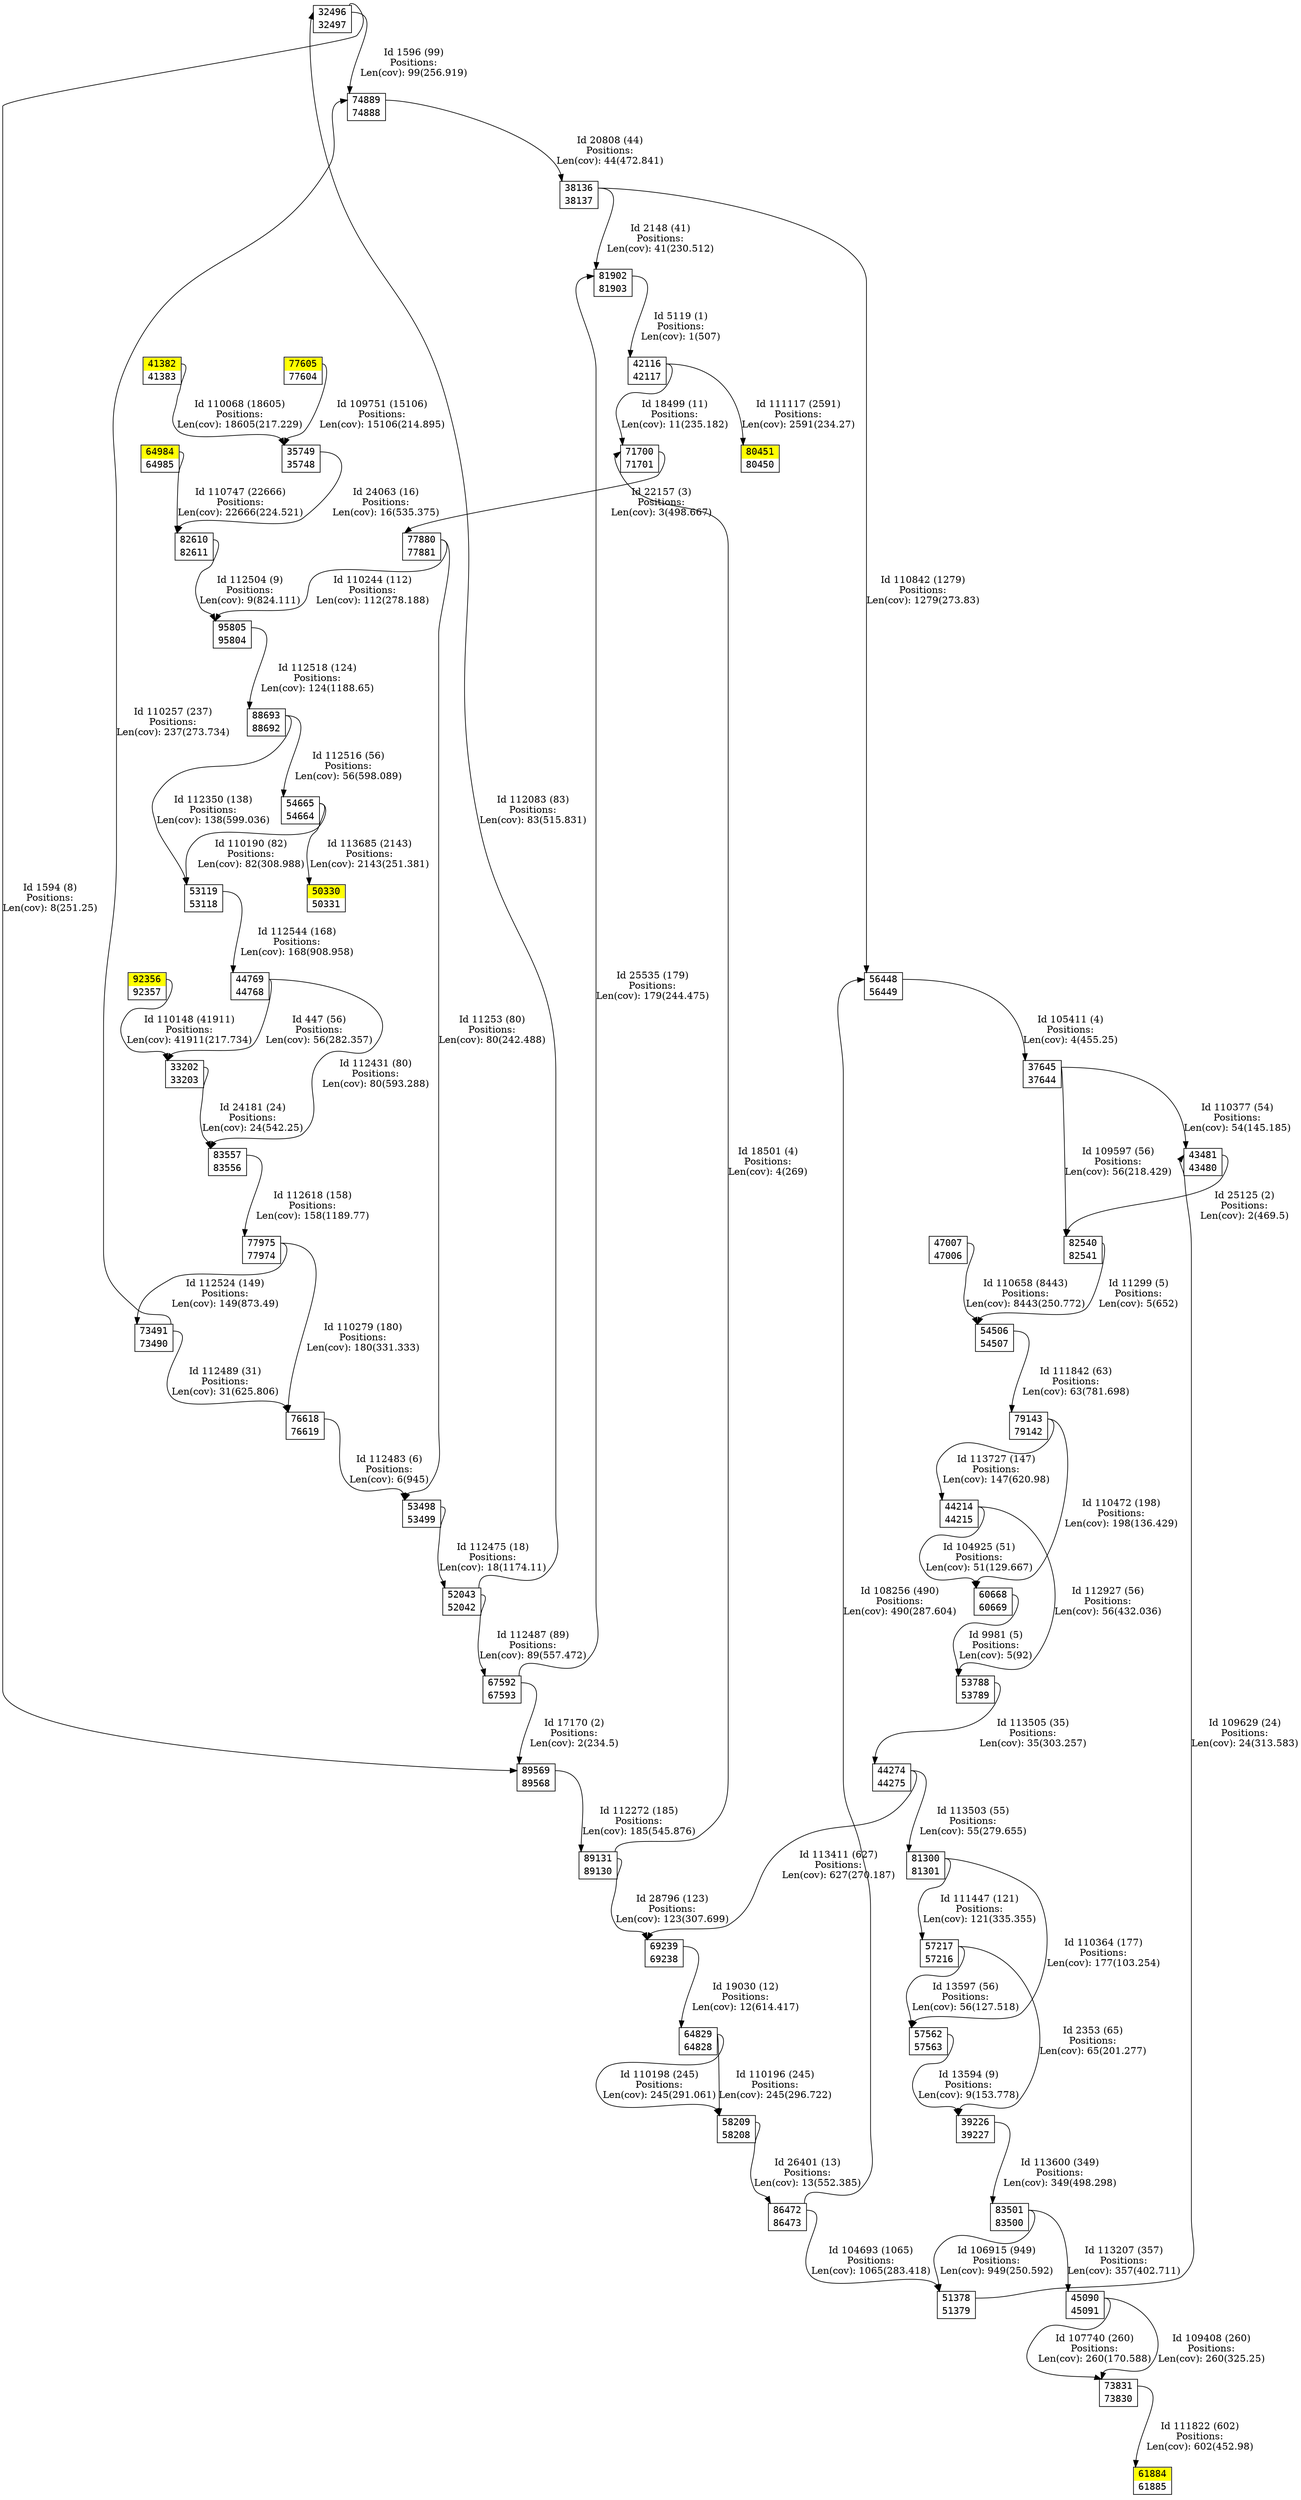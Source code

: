 digraph graph_picture {
node[fontname=<Courier> ,penwidth=<1.8> ,shape=<plaintext> ]
vertex_32496_32497[label=<<TABLE BORDER="1" CELLSPACING="0" >
<TR><TD BORDER="0" PORT = "port_32496_in" color="white" bgcolor="white" ></TD><TD BORDER="0" color="white" bgcolor="white" >32496</TD><TD BORDER="0" PORT = "port_32496_out" color="white" bgcolor="white" ></TD></TR>
<TR><TD BORDER="0" PORT = "port_32497_out" color="white" bgcolor="white" ></TD><TD BORDER="0" color="white" bgcolor="white" >32497</TD><TD BORDER="0" PORT = "port_32497_in" color="white" bgcolor="white" ></TD></TR>
</TABLE>> ,color=<black> ,URL=</vertex/32496.svg> ]
vertex_33202_33203[label=<<TABLE BORDER="1" CELLSPACING="0" >
<TR><TD BORDER="0" PORT = "port_33202_in" color="white" bgcolor="white" ></TD><TD BORDER="0" color="white" bgcolor="white" >33202</TD><TD BORDER="0" PORT = "port_33202_out" color="white" bgcolor="white" ></TD></TR>
<TR><TD BORDER="0" PORT = "port_33203_out" color="white" bgcolor="white" ></TD><TD BORDER="0" color="white" bgcolor="white" >33203</TD><TD BORDER="0" PORT = "port_33203_in" color="white" bgcolor="white" ></TD></TR>
</TABLE>> ,color=<black> ,URL=</vertex/33202.svg> ]
vertex_35748_35749[label=<<TABLE BORDER="1" CELLSPACING="0" >
<TR><TD BORDER="0" PORT = "port_35749_in" color="white" bgcolor="white" ></TD><TD BORDER="0" color="white" bgcolor="white" >35749</TD><TD BORDER="0" PORT = "port_35749_out" color="white" bgcolor="white" ></TD></TR>
<TR><TD BORDER="0" PORT = "port_35748_out" color="white" bgcolor="white" ></TD><TD BORDER="0" color="white" bgcolor="white" >35748</TD><TD BORDER="0" PORT = "port_35748_in" color="white" bgcolor="white" ></TD></TR>
</TABLE>> ,color=<black> ,URL=</vertex/35749.svg> ]
vertex_37644_37645[label=<<TABLE BORDER="1" CELLSPACING="0" >
<TR><TD BORDER="0" PORT = "port_37645_in" color="white" bgcolor="white" ></TD><TD BORDER="0" color="white" bgcolor="white" >37645</TD><TD BORDER="0" PORT = "port_37645_out" color="white" bgcolor="white" ></TD></TR>
<TR><TD BORDER="0" PORT = "port_37644_out" color="white" bgcolor="white" ></TD><TD BORDER="0" color="white" bgcolor="white" >37644</TD><TD BORDER="0" PORT = "port_37644_in" color="white" bgcolor="white" ></TD></TR>
</TABLE>> ,color=<black> ,URL=</vertex/37645.svg> ]
vertex_38136_38137[label=<<TABLE BORDER="1" CELLSPACING="0" >
<TR><TD BORDER="0" PORT = "port_38136_in" color="white" bgcolor="white" ></TD><TD BORDER="0" color="white" bgcolor="white" >38136</TD><TD BORDER="0" PORT = "port_38136_out" color="white" bgcolor="white" ></TD></TR>
<TR><TD BORDER="0" PORT = "port_38137_out" color="white" bgcolor="white" ></TD><TD BORDER="0" color="white" bgcolor="white" >38137</TD><TD BORDER="0" PORT = "port_38137_in" color="white" bgcolor="white" ></TD></TR>
</TABLE>> ,color=<black> ,URL=</vertex/38136.svg> ]
vertex_39226_39227[label=<<TABLE BORDER="1" CELLSPACING="0" >
<TR><TD BORDER="0" PORT = "port_39226_in" color="white" bgcolor="white" ></TD><TD BORDER="0" color="white" bgcolor="white" >39226</TD><TD BORDER="0" PORT = "port_39226_out" color="white" bgcolor="white" ></TD></TR>
<TR><TD BORDER="0" PORT = "port_39227_out" color="white" bgcolor="white" ></TD><TD BORDER="0" color="white" bgcolor="white" >39227</TD><TD BORDER="0" PORT = "port_39227_in" color="white" bgcolor="white" ></TD></TR>
</TABLE>> ,color=<black> ,URL=</vertex/39226.svg> ]
vertex_41382_41383[label=<<TABLE BORDER="1" CELLSPACING="0" >
<TR><TD BORDER="0" PORT = "port_41382_in" color="yellow" bgcolor="yellow" ></TD><TD BORDER="0" color="yellow" bgcolor="yellow" >41382</TD><TD BORDER="0" PORT = "port_41382_out" color="yellow" bgcolor="yellow" ></TD></TR>
<TR><TD BORDER="0" PORT = "port_41383_out" color="white" bgcolor="white" ></TD><TD BORDER="0" color="white" bgcolor="white" >41383</TD><TD BORDER="0" PORT = "port_41383_in" color="white" bgcolor="white" ></TD></TR>
</TABLE>> ,color=<black> ,URL=</vertex/41382.svg> ]
vertex_42116_42117[label=<<TABLE BORDER="1" CELLSPACING="0" >
<TR><TD BORDER="0" PORT = "port_42116_in" color="white" bgcolor="white" ></TD><TD BORDER="0" color="white" bgcolor="white" >42116</TD><TD BORDER="0" PORT = "port_42116_out" color="white" bgcolor="white" ></TD></TR>
<TR><TD BORDER="0" PORT = "port_42117_out" color="white" bgcolor="white" ></TD><TD BORDER="0" color="white" bgcolor="white" >42117</TD><TD BORDER="0" PORT = "port_42117_in" color="white" bgcolor="white" ></TD></TR>
</TABLE>> ,color=<black> ,URL=</vertex/42116.svg> ]
vertex_43480_43481[label=<<TABLE BORDER="1" CELLSPACING="0" >
<TR><TD BORDER="0" PORT = "port_43481_in" color="white" bgcolor="white" ></TD><TD BORDER="0" color="white" bgcolor="white" >43481</TD><TD BORDER="0" PORT = "port_43481_out" color="white" bgcolor="white" ></TD></TR>
<TR><TD BORDER="0" PORT = "port_43480_out" color="white" bgcolor="white" ></TD><TD BORDER="0" color="white" bgcolor="white" >43480</TD><TD BORDER="0" PORT = "port_43480_in" color="white" bgcolor="white" ></TD></TR>
</TABLE>> ,color=<black> ,URL=</vertex/43481.svg> ]
vertex_44214_44215[label=<<TABLE BORDER="1" CELLSPACING="0" >
<TR><TD BORDER="0" PORT = "port_44214_in" color="white" bgcolor="white" ></TD><TD BORDER="0" color="white" bgcolor="white" >44214</TD><TD BORDER="0" PORT = "port_44214_out" color="white" bgcolor="white" ></TD></TR>
<TR><TD BORDER="0" PORT = "port_44215_out" color="white" bgcolor="white" ></TD><TD BORDER="0" color="white" bgcolor="white" >44215</TD><TD BORDER="0" PORT = "port_44215_in" color="white" bgcolor="white" ></TD></TR>
</TABLE>> ,color=<black> ,URL=</vertex/44214.svg> ]
vertex_44274_44275[label=<<TABLE BORDER="1" CELLSPACING="0" >
<TR><TD BORDER="0" PORT = "port_44274_in" color="white" bgcolor="white" ></TD><TD BORDER="0" color="white" bgcolor="white" >44274</TD><TD BORDER="0" PORT = "port_44274_out" color="white" bgcolor="white" ></TD></TR>
<TR><TD BORDER="0" PORT = "port_44275_out" color="white" bgcolor="white" ></TD><TD BORDER="0" color="white" bgcolor="white" >44275</TD><TD BORDER="0" PORT = "port_44275_in" color="white" bgcolor="white" ></TD></TR>
</TABLE>> ,color=<black> ,URL=</vertex/44274.svg> ]
vertex_44768_44769[label=<<TABLE BORDER="1" CELLSPACING="0" >
<TR><TD BORDER="0" PORT = "port_44769_in" color="white" bgcolor="white" ></TD><TD BORDER="0" color="white" bgcolor="white" >44769</TD><TD BORDER="0" PORT = "port_44769_out" color="white" bgcolor="white" ></TD></TR>
<TR><TD BORDER="0" PORT = "port_44768_out" color="white" bgcolor="white" ></TD><TD BORDER="0" color="white" bgcolor="white" >44768</TD><TD BORDER="0" PORT = "port_44768_in" color="white" bgcolor="white" ></TD></TR>
</TABLE>> ,color=<black> ,URL=</vertex/44769.svg> ]
vertex_45090_45091[label=<<TABLE BORDER="1" CELLSPACING="0" >
<TR><TD BORDER="0" PORT = "port_45090_in" color="white" bgcolor="white" ></TD><TD BORDER="0" color="white" bgcolor="white" >45090</TD><TD BORDER="0" PORT = "port_45090_out" color="white" bgcolor="white" ></TD></TR>
<TR><TD BORDER="0" PORT = "port_45091_out" color="white" bgcolor="white" ></TD><TD BORDER="0" color="white" bgcolor="white" >45091</TD><TD BORDER="0" PORT = "port_45091_in" color="white" bgcolor="white" ></TD></TR>
</TABLE>> ,color=<black> ,URL=</vertex/45090.svg> ]
vertex_47006_47007[label=<<TABLE BORDER="1" CELLSPACING="0" >
<TR><TD BORDER="0" PORT = "port_47007_in" color="white" bgcolor="white" ></TD><TD BORDER="0" color="white" bgcolor="white" >47007</TD><TD BORDER="0" PORT = "port_47007_out" color="white" bgcolor="white" ></TD></TR>
<TR><TD BORDER="0" PORT = "port_47006_out" color="white" bgcolor="white" ></TD><TD BORDER="0" color="white" bgcolor="white" >47006</TD><TD BORDER="0" PORT = "port_47006_in" color="white" bgcolor="white" ></TD></TR>
</TABLE>> ,color=<black> ,URL=</vertex/47007.svg> ]
vertex_50330_50331[label=<<TABLE BORDER="1" CELLSPACING="0" >
<TR><TD BORDER="0" PORT = "port_50330_in" color="yellow" bgcolor="yellow" ></TD><TD BORDER="0" color="yellow" bgcolor="yellow" >50330</TD><TD BORDER="0" PORT = "port_50330_out" color="yellow" bgcolor="yellow" ></TD></TR>
<TR><TD BORDER="0" PORT = "port_50331_out" color="white" bgcolor="white" ></TD><TD BORDER="0" color="white" bgcolor="white" >50331</TD><TD BORDER="0" PORT = "port_50331_in" color="white" bgcolor="white" ></TD></TR>
</TABLE>> ,color=<black> ,URL=</vertex/50330.svg> ]
vertex_51378_51379[label=<<TABLE BORDER="1" CELLSPACING="0" >
<TR><TD BORDER="0" PORT = "port_51378_in" color="white" bgcolor="white" ></TD><TD BORDER="0" color="white" bgcolor="white" >51378</TD><TD BORDER="0" PORT = "port_51378_out" color="white" bgcolor="white" ></TD></TR>
<TR><TD BORDER="0" PORT = "port_51379_out" color="white" bgcolor="white" ></TD><TD BORDER="0" color="white" bgcolor="white" >51379</TD><TD BORDER="0" PORT = "port_51379_in" color="white" bgcolor="white" ></TD></TR>
</TABLE>> ,color=<black> ,URL=</vertex/51378.svg> ]
vertex_52042_52043[label=<<TABLE BORDER="1" CELLSPACING="0" >
<TR><TD BORDER="0" PORT = "port_52043_in" color="white" bgcolor="white" ></TD><TD BORDER="0" color="white" bgcolor="white" >52043</TD><TD BORDER="0" PORT = "port_52043_out" color="white" bgcolor="white" ></TD></TR>
<TR><TD BORDER="0" PORT = "port_52042_out" color="white" bgcolor="white" ></TD><TD BORDER="0" color="white" bgcolor="white" >52042</TD><TD BORDER="0" PORT = "port_52042_in" color="white" bgcolor="white" ></TD></TR>
</TABLE>> ,color=<black> ,URL=</vertex/52043.svg> ]
vertex_53118_53119[label=<<TABLE BORDER="1" CELLSPACING="0" >
<TR><TD BORDER="0" PORT = "port_53119_in" color="white" bgcolor="white" ></TD><TD BORDER="0" color="white" bgcolor="white" >53119</TD><TD BORDER="0" PORT = "port_53119_out" color="white" bgcolor="white" ></TD></TR>
<TR><TD BORDER="0" PORT = "port_53118_out" color="white" bgcolor="white" ></TD><TD BORDER="0" color="white" bgcolor="white" >53118</TD><TD BORDER="0" PORT = "port_53118_in" color="white" bgcolor="white" ></TD></TR>
</TABLE>> ,color=<black> ,URL=</vertex/53119.svg> ]
vertex_53498_53499[label=<<TABLE BORDER="1" CELLSPACING="0" >
<TR><TD BORDER="0" PORT = "port_53498_in" color="white" bgcolor="white" ></TD><TD BORDER="0" color="white" bgcolor="white" >53498</TD><TD BORDER="0" PORT = "port_53498_out" color="white" bgcolor="white" ></TD></TR>
<TR><TD BORDER="0" PORT = "port_53499_out" color="white" bgcolor="white" ></TD><TD BORDER="0" color="white" bgcolor="white" >53499</TD><TD BORDER="0" PORT = "port_53499_in" color="white" bgcolor="white" ></TD></TR>
</TABLE>> ,color=<black> ,URL=</vertex/53498.svg> ]
vertex_53788_53789[label=<<TABLE BORDER="1" CELLSPACING="0" >
<TR><TD BORDER="0" PORT = "port_53788_in" color="white" bgcolor="white" ></TD><TD BORDER="0" color="white" bgcolor="white" >53788</TD><TD BORDER="0" PORT = "port_53788_out" color="white" bgcolor="white" ></TD></TR>
<TR><TD BORDER="0" PORT = "port_53789_out" color="white" bgcolor="white" ></TD><TD BORDER="0" color="white" bgcolor="white" >53789</TD><TD BORDER="0" PORT = "port_53789_in" color="white" bgcolor="white" ></TD></TR>
</TABLE>> ,color=<black> ,URL=</vertex/53788.svg> ]
vertex_54506_54507[label=<<TABLE BORDER="1" CELLSPACING="0" >
<TR><TD BORDER="0" PORT = "port_54506_in" color="white" bgcolor="white" ></TD><TD BORDER="0" color="white" bgcolor="white" >54506</TD><TD BORDER="0" PORT = "port_54506_out" color="white" bgcolor="white" ></TD></TR>
<TR><TD BORDER="0" PORT = "port_54507_out" color="white" bgcolor="white" ></TD><TD BORDER="0" color="white" bgcolor="white" >54507</TD><TD BORDER="0" PORT = "port_54507_in" color="white" bgcolor="white" ></TD></TR>
</TABLE>> ,color=<black> ,URL=</vertex/54506.svg> ]
vertex_54664_54665[label=<<TABLE BORDER="1" CELLSPACING="0" >
<TR><TD BORDER="0" PORT = "port_54665_in" color="white" bgcolor="white" ></TD><TD BORDER="0" color="white" bgcolor="white" >54665</TD><TD BORDER="0" PORT = "port_54665_out" color="white" bgcolor="white" ></TD></TR>
<TR><TD BORDER="0" PORT = "port_54664_out" color="white" bgcolor="white" ></TD><TD BORDER="0" color="white" bgcolor="white" >54664</TD><TD BORDER="0" PORT = "port_54664_in" color="white" bgcolor="white" ></TD></TR>
</TABLE>> ,color=<black> ,URL=</vertex/54665.svg> ]
vertex_56448_56449[label=<<TABLE BORDER="1" CELLSPACING="0" >
<TR><TD BORDER="0" PORT = "port_56448_in" color="white" bgcolor="white" ></TD><TD BORDER="0" color="white" bgcolor="white" >56448</TD><TD BORDER="0" PORT = "port_56448_out" color="white" bgcolor="white" ></TD></TR>
<TR><TD BORDER="0" PORT = "port_56449_out" color="white" bgcolor="white" ></TD><TD BORDER="0" color="white" bgcolor="white" >56449</TD><TD BORDER="0" PORT = "port_56449_in" color="white" bgcolor="white" ></TD></TR>
</TABLE>> ,color=<black> ,URL=</vertex/56448.svg> ]
vertex_57216_57217[label=<<TABLE BORDER="1" CELLSPACING="0" >
<TR><TD BORDER="0" PORT = "port_57217_in" color="white" bgcolor="white" ></TD><TD BORDER="0" color="white" bgcolor="white" >57217</TD><TD BORDER="0" PORT = "port_57217_out" color="white" bgcolor="white" ></TD></TR>
<TR><TD BORDER="0" PORT = "port_57216_out" color="white" bgcolor="white" ></TD><TD BORDER="0" color="white" bgcolor="white" >57216</TD><TD BORDER="0" PORT = "port_57216_in" color="white" bgcolor="white" ></TD></TR>
</TABLE>> ,color=<black> ,URL=</vertex/57217.svg> ]
vertex_57562_57563[label=<<TABLE BORDER="1" CELLSPACING="0" >
<TR><TD BORDER="0" PORT = "port_57562_in" color="white" bgcolor="white" ></TD><TD BORDER="0" color="white" bgcolor="white" >57562</TD><TD BORDER="0" PORT = "port_57562_out" color="white" bgcolor="white" ></TD></TR>
<TR><TD BORDER="0" PORT = "port_57563_out" color="white" bgcolor="white" ></TD><TD BORDER="0" color="white" bgcolor="white" >57563</TD><TD BORDER="0" PORT = "port_57563_in" color="white" bgcolor="white" ></TD></TR>
</TABLE>> ,color=<black> ,URL=</vertex/57562.svg> ]
vertex_58208_58209[label=<<TABLE BORDER="1" CELLSPACING="0" >
<TR><TD BORDER="0" PORT = "port_58209_in" color="white" bgcolor="white" ></TD><TD BORDER="0" color="white" bgcolor="white" >58209</TD><TD BORDER="0" PORT = "port_58209_out" color="white" bgcolor="white" ></TD></TR>
<TR><TD BORDER="0" PORT = "port_58208_out" color="white" bgcolor="white" ></TD><TD BORDER="0" color="white" bgcolor="white" >58208</TD><TD BORDER="0" PORT = "port_58208_in" color="white" bgcolor="white" ></TD></TR>
</TABLE>> ,color=<black> ,URL=</vertex/58209.svg> ]
vertex_60668_60669[label=<<TABLE BORDER="1" CELLSPACING="0" >
<TR><TD BORDER="0" PORT = "port_60668_in" color="white" bgcolor="white" ></TD><TD BORDER="0" color="white" bgcolor="white" >60668</TD><TD BORDER="0" PORT = "port_60668_out" color="white" bgcolor="white" ></TD></TR>
<TR><TD BORDER="0" PORT = "port_60669_out" color="white" bgcolor="white" ></TD><TD BORDER="0" color="white" bgcolor="white" >60669</TD><TD BORDER="0" PORT = "port_60669_in" color="white" bgcolor="white" ></TD></TR>
</TABLE>> ,color=<black> ,URL=</vertex/60668.svg> ]
vertex_61884_61885[label=<<TABLE BORDER="1" CELLSPACING="0" >
<TR><TD BORDER="0" PORT = "port_61884_in" color="yellow" bgcolor="yellow" ></TD><TD BORDER="0" color="yellow" bgcolor="yellow" >61884</TD><TD BORDER="0" PORT = "port_61884_out" color="yellow" bgcolor="yellow" ></TD></TR>
<TR><TD BORDER="0" PORT = "port_61885_out" color="white" bgcolor="white" ></TD><TD BORDER="0" color="white" bgcolor="white" >61885</TD><TD BORDER="0" PORT = "port_61885_in" color="white" bgcolor="white" ></TD></TR>
</TABLE>> ,color=<black> ,URL=</vertex/61884.svg> ]
vertex_64828_64829[label=<<TABLE BORDER="1" CELLSPACING="0" >
<TR><TD BORDER="0" PORT = "port_64829_in" color="white" bgcolor="white" ></TD><TD BORDER="0" color="white" bgcolor="white" >64829</TD><TD BORDER="0" PORT = "port_64829_out" color="white" bgcolor="white" ></TD></TR>
<TR><TD BORDER="0" PORT = "port_64828_out" color="white" bgcolor="white" ></TD><TD BORDER="0" color="white" bgcolor="white" >64828</TD><TD BORDER="0" PORT = "port_64828_in" color="white" bgcolor="white" ></TD></TR>
</TABLE>> ,color=<black> ,URL=</vertex/64829.svg> ]
vertex_64984_64985[label=<<TABLE BORDER="1" CELLSPACING="0" >
<TR><TD BORDER="0" PORT = "port_64984_in" color="yellow" bgcolor="yellow" ></TD><TD BORDER="0" color="yellow" bgcolor="yellow" >64984</TD><TD BORDER="0" PORT = "port_64984_out" color="yellow" bgcolor="yellow" ></TD></TR>
<TR><TD BORDER="0" PORT = "port_64985_out" color="white" bgcolor="white" ></TD><TD BORDER="0" color="white" bgcolor="white" >64985</TD><TD BORDER="0" PORT = "port_64985_in" color="white" bgcolor="white" ></TD></TR>
</TABLE>> ,color=<black> ,URL=</vertex/64984.svg> ]
vertex_67592_67593[label=<<TABLE BORDER="1" CELLSPACING="0" >
<TR><TD BORDER="0" PORT = "port_67592_in" color="white" bgcolor="white" ></TD><TD BORDER="0" color="white" bgcolor="white" >67592</TD><TD BORDER="0" PORT = "port_67592_out" color="white" bgcolor="white" ></TD></TR>
<TR><TD BORDER="0" PORT = "port_67593_out" color="white" bgcolor="white" ></TD><TD BORDER="0" color="white" bgcolor="white" >67593</TD><TD BORDER="0" PORT = "port_67593_in" color="white" bgcolor="white" ></TD></TR>
</TABLE>> ,color=<black> ,URL=</vertex/67592.svg> ]
vertex_69238_69239[label=<<TABLE BORDER="1" CELLSPACING="0" >
<TR><TD BORDER="0" PORT = "port_69239_in" color="white" bgcolor="white" ></TD><TD BORDER="0" color="white" bgcolor="white" >69239</TD><TD BORDER="0" PORT = "port_69239_out" color="white" bgcolor="white" ></TD></TR>
<TR><TD BORDER="0" PORT = "port_69238_out" color="white" bgcolor="white" ></TD><TD BORDER="0" color="white" bgcolor="white" >69238</TD><TD BORDER="0" PORT = "port_69238_in" color="white" bgcolor="white" ></TD></TR>
</TABLE>> ,color=<black> ,URL=</vertex/69239.svg> ]
vertex_71700_71701[label=<<TABLE BORDER="1" CELLSPACING="0" >
<TR><TD BORDER="0" PORT = "port_71700_in" color="white" bgcolor="white" ></TD><TD BORDER="0" color="white" bgcolor="white" >71700</TD><TD BORDER="0" PORT = "port_71700_out" color="white" bgcolor="white" ></TD></TR>
<TR><TD BORDER="0" PORT = "port_71701_out" color="white" bgcolor="white" ></TD><TD BORDER="0" color="white" bgcolor="white" >71701</TD><TD BORDER="0" PORT = "port_71701_in" color="white" bgcolor="white" ></TD></TR>
</TABLE>> ,color=<black> ,URL=</vertex/71700.svg> ]
vertex_73490_73491[label=<<TABLE BORDER="1" CELLSPACING="0" >
<TR><TD BORDER="0" PORT = "port_73491_in" color="white" bgcolor="white" ></TD><TD BORDER="0" color="white" bgcolor="white" >73491</TD><TD BORDER="0" PORT = "port_73491_out" color="white" bgcolor="white" ></TD></TR>
<TR><TD BORDER="0" PORT = "port_73490_out" color="white" bgcolor="white" ></TD><TD BORDER="0" color="white" bgcolor="white" >73490</TD><TD BORDER="0" PORT = "port_73490_in" color="white" bgcolor="white" ></TD></TR>
</TABLE>> ,color=<black> ,URL=</vertex/73491.svg> ]
vertex_73830_73831[label=<<TABLE BORDER="1" CELLSPACING="0" >
<TR><TD BORDER="0" PORT = "port_73831_in" color="white" bgcolor="white" ></TD><TD BORDER="0" color="white" bgcolor="white" >73831</TD><TD BORDER="0" PORT = "port_73831_out" color="white" bgcolor="white" ></TD></TR>
<TR><TD BORDER="0" PORT = "port_73830_out" color="white" bgcolor="white" ></TD><TD BORDER="0" color="white" bgcolor="white" >73830</TD><TD BORDER="0" PORT = "port_73830_in" color="white" bgcolor="white" ></TD></TR>
</TABLE>> ,color=<black> ,URL=</vertex/73831.svg> ]
vertex_74888_74889[label=<<TABLE BORDER="1" CELLSPACING="0" >
<TR><TD BORDER="0" PORT = "port_74889_in" color="white" bgcolor="white" ></TD><TD BORDER="0" color="white" bgcolor="white" >74889</TD><TD BORDER="0" PORT = "port_74889_out" color="white" bgcolor="white" ></TD></TR>
<TR><TD BORDER="0" PORT = "port_74888_out" color="white" bgcolor="white" ></TD><TD BORDER="0" color="white" bgcolor="white" >74888</TD><TD BORDER="0" PORT = "port_74888_in" color="white" bgcolor="white" ></TD></TR>
</TABLE>> ,color=<black> ,URL=</vertex/74889.svg> ]
vertex_76618_76619[label=<<TABLE BORDER="1" CELLSPACING="0" >
<TR><TD BORDER="0" PORT = "port_76618_in" color="white" bgcolor="white" ></TD><TD BORDER="0" color="white" bgcolor="white" >76618</TD><TD BORDER="0" PORT = "port_76618_out" color="white" bgcolor="white" ></TD></TR>
<TR><TD BORDER="0" PORT = "port_76619_out" color="white" bgcolor="white" ></TD><TD BORDER="0" color="white" bgcolor="white" >76619</TD><TD BORDER="0" PORT = "port_76619_in" color="white" bgcolor="white" ></TD></TR>
</TABLE>> ,color=<black> ,URL=</vertex/76618.svg> ]
vertex_77604_77605[label=<<TABLE BORDER="1" CELLSPACING="0" >
<TR><TD BORDER="0" PORT = "port_77605_in" color="yellow" bgcolor="yellow" ></TD><TD BORDER="0" color="yellow" bgcolor="yellow" >77605</TD><TD BORDER="0" PORT = "port_77605_out" color="yellow" bgcolor="yellow" ></TD></TR>
<TR><TD BORDER="0" PORT = "port_77604_out" color="white" bgcolor="white" ></TD><TD BORDER="0" color="white" bgcolor="white" >77604</TD><TD BORDER="0" PORT = "port_77604_in" color="white" bgcolor="white" ></TD></TR>
</TABLE>> ,color=<black> ,URL=</vertex/77605.svg> ]
vertex_77880_77881[label=<<TABLE BORDER="1" CELLSPACING="0" >
<TR><TD BORDER="0" PORT = "port_77880_in" color="white" bgcolor="white" ></TD><TD BORDER="0" color="white" bgcolor="white" >77880</TD><TD BORDER="0" PORT = "port_77880_out" color="white" bgcolor="white" ></TD></TR>
<TR><TD BORDER="0" PORT = "port_77881_out" color="white" bgcolor="white" ></TD><TD BORDER="0" color="white" bgcolor="white" >77881</TD><TD BORDER="0" PORT = "port_77881_in" color="white" bgcolor="white" ></TD></TR>
</TABLE>> ,color=<black> ,URL=</vertex/77880.svg> ]
vertex_77974_77975[label=<<TABLE BORDER="1" CELLSPACING="0" >
<TR><TD BORDER="0" PORT = "port_77975_in" color="white" bgcolor="white" ></TD><TD BORDER="0" color="white" bgcolor="white" >77975</TD><TD BORDER="0" PORT = "port_77975_out" color="white" bgcolor="white" ></TD></TR>
<TR><TD BORDER="0" PORT = "port_77974_out" color="white" bgcolor="white" ></TD><TD BORDER="0" color="white" bgcolor="white" >77974</TD><TD BORDER="0" PORT = "port_77974_in" color="white" bgcolor="white" ></TD></TR>
</TABLE>> ,color=<black> ,URL=</vertex/77975.svg> ]
vertex_79142_79143[label=<<TABLE BORDER="1" CELLSPACING="0" >
<TR><TD BORDER="0" PORT = "port_79143_in" color="white" bgcolor="white" ></TD><TD BORDER="0" color="white" bgcolor="white" >79143</TD><TD BORDER="0" PORT = "port_79143_out" color="white" bgcolor="white" ></TD></TR>
<TR><TD BORDER="0" PORT = "port_79142_out" color="white" bgcolor="white" ></TD><TD BORDER="0" color="white" bgcolor="white" >79142</TD><TD BORDER="0" PORT = "port_79142_in" color="white" bgcolor="white" ></TD></TR>
</TABLE>> ,color=<black> ,URL=</vertex/79143.svg> ]
vertex_80450_80451[label=<<TABLE BORDER="1" CELLSPACING="0" >
<TR><TD BORDER="0" PORT = "port_80451_in" color="yellow" bgcolor="yellow" ></TD><TD BORDER="0" color="yellow" bgcolor="yellow" >80451</TD><TD BORDER="0" PORT = "port_80451_out" color="yellow" bgcolor="yellow" ></TD></TR>
<TR><TD BORDER="0" PORT = "port_80450_out" color="white" bgcolor="white" ></TD><TD BORDER="0" color="white" bgcolor="white" >80450</TD><TD BORDER="0" PORT = "port_80450_in" color="white" bgcolor="white" ></TD></TR>
</TABLE>> ,color=<black> ,URL=</vertex/80451.svg> ]
vertex_81300_81301[label=<<TABLE BORDER="1" CELLSPACING="0" >
<TR><TD BORDER="0" PORT = "port_81300_in" color="white" bgcolor="white" ></TD><TD BORDER="0" color="white" bgcolor="white" >81300</TD><TD BORDER="0" PORT = "port_81300_out" color="white" bgcolor="white" ></TD></TR>
<TR><TD BORDER="0" PORT = "port_81301_out" color="white" bgcolor="white" ></TD><TD BORDER="0" color="white" bgcolor="white" >81301</TD><TD BORDER="0" PORT = "port_81301_in" color="white" bgcolor="white" ></TD></TR>
</TABLE>> ,color=<black> ,URL=</vertex/81300.svg> ]
vertex_81902_81903[label=<<TABLE BORDER="1" CELLSPACING="0" >
<TR><TD BORDER="0" PORT = "port_81902_in" color="white" bgcolor="white" ></TD><TD BORDER="0" color="white" bgcolor="white" >81902</TD><TD BORDER="0" PORT = "port_81902_out" color="white" bgcolor="white" ></TD></TR>
<TR><TD BORDER="0" PORT = "port_81903_out" color="white" bgcolor="white" ></TD><TD BORDER="0" color="white" bgcolor="white" >81903</TD><TD BORDER="0" PORT = "port_81903_in" color="white" bgcolor="white" ></TD></TR>
</TABLE>> ,color=<black> ,URL=</vertex/81902.svg> ]
vertex_82540_82541[label=<<TABLE BORDER="1" CELLSPACING="0" >
<TR><TD BORDER="0" PORT = "port_82540_in" color="white" bgcolor="white" ></TD><TD BORDER="0" color="white" bgcolor="white" >82540</TD><TD BORDER="0" PORT = "port_82540_out" color="white" bgcolor="white" ></TD></TR>
<TR><TD BORDER="0" PORT = "port_82541_out" color="white" bgcolor="white" ></TD><TD BORDER="0" color="white" bgcolor="white" >82541</TD><TD BORDER="0" PORT = "port_82541_in" color="white" bgcolor="white" ></TD></TR>
</TABLE>> ,color=<black> ,URL=</vertex/82540.svg> ]
vertex_82610_82611[label=<<TABLE BORDER="1" CELLSPACING="0" >
<TR><TD BORDER="0" PORT = "port_82610_in" color="white" bgcolor="white" ></TD><TD BORDER="0" color="white" bgcolor="white" >82610</TD><TD BORDER="0" PORT = "port_82610_out" color="white" bgcolor="white" ></TD></TR>
<TR><TD BORDER="0" PORT = "port_82611_out" color="white" bgcolor="white" ></TD><TD BORDER="0" color="white" bgcolor="white" >82611</TD><TD BORDER="0" PORT = "port_82611_in" color="white" bgcolor="white" ></TD></TR>
</TABLE>> ,color=<black> ,URL=</vertex/82610.svg> ]
vertex_83500_83501[label=<<TABLE BORDER="1" CELLSPACING="0" >
<TR><TD BORDER="0" PORT = "port_83501_in" color="white" bgcolor="white" ></TD><TD BORDER="0" color="white" bgcolor="white" >83501</TD><TD BORDER="0" PORT = "port_83501_out" color="white" bgcolor="white" ></TD></TR>
<TR><TD BORDER="0" PORT = "port_83500_out" color="white" bgcolor="white" ></TD><TD BORDER="0" color="white" bgcolor="white" >83500</TD><TD BORDER="0" PORT = "port_83500_in" color="white" bgcolor="white" ></TD></TR>
</TABLE>> ,color=<black> ,URL=</vertex/83501.svg> ]
vertex_83556_83557[label=<<TABLE BORDER="1" CELLSPACING="0" >
<TR><TD BORDER="0" PORT = "port_83557_in" color="white" bgcolor="white" ></TD><TD BORDER="0" color="white" bgcolor="white" >83557</TD><TD BORDER="0" PORT = "port_83557_out" color="white" bgcolor="white" ></TD></TR>
<TR><TD BORDER="0" PORT = "port_83556_out" color="white" bgcolor="white" ></TD><TD BORDER="0" color="white" bgcolor="white" >83556</TD><TD BORDER="0" PORT = "port_83556_in" color="white" bgcolor="white" ></TD></TR>
</TABLE>> ,color=<black> ,URL=</vertex/83557.svg> ]
vertex_86472_86473[label=<<TABLE BORDER="1" CELLSPACING="0" >
<TR><TD BORDER="0" PORT = "port_86472_in" color="white" bgcolor="white" ></TD><TD BORDER="0" color="white" bgcolor="white" >86472</TD><TD BORDER="0" PORT = "port_86472_out" color="white" bgcolor="white" ></TD></TR>
<TR><TD BORDER="0" PORT = "port_86473_out" color="white" bgcolor="white" ></TD><TD BORDER="0" color="white" bgcolor="white" >86473</TD><TD BORDER="0" PORT = "port_86473_in" color="white" bgcolor="white" ></TD></TR>
</TABLE>> ,color=<black> ,URL=</vertex/86472.svg> ]
vertex_88692_88693[label=<<TABLE BORDER="1" CELLSPACING="0" >
<TR><TD BORDER="0" PORT = "port_88693_in" color="white" bgcolor="white" ></TD><TD BORDER="0" color="white" bgcolor="white" >88693</TD><TD BORDER="0" PORT = "port_88693_out" color="white" bgcolor="white" ></TD></TR>
<TR><TD BORDER="0" PORT = "port_88692_out" color="white" bgcolor="white" ></TD><TD BORDER="0" color="white" bgcolor="white" >88692</TD><TD BORDER="0" PORT = "port_88692_in" color="white" bgcolor="white" ></TD></TR>
</TABLE>> ,color=<black> ,URL=</vertex/88693.svg> ]
vertex_89130_89131[label=<<TABLE BORDER="1" CELLSPACING="0" >
<TR><TD BORDER="0" PORT = "port_89131_in" color="white" bgcolor="white" ></TD><TD BORDER="0" color="white" bgcolor="white" >89131</TD><TD BORDER="0" PORT = "port_89131_out" color="white" bgcolor="white" ></TD></TR>
<TR><TD BORDER="0" PORT = "port_89130_out" color="white" bgcolor="white" ></TD><TD BORDER="0" color="white" bgcolor="white" >89130</TD><TD BORDER="0" PORT = "port_89130_in" color="white" bgcolor="white" ></TD></TR>
</TABLE>> ,color=<black> ,URL=</vertex/89131.svg> ]
vertex_89568_89569[label=<<TABLE BORDER="1" CELLSPACING="0" >
<TR><TD BORDER="0" PORT = "port_89569_in" color="white" bgcolor="white" ></TD><TD BORDER="0" color="white" bgcolor="white" >89569</TD><TD BORDER="0" PORT = "port_89569_out" color="white" bgcolor="white" ></TD></TR>
<TR><TD BORDER="0" PORT = "port_89568_out" color="white" bgcolor="white" ></TD><TD BORDER="0" color="white" bgcolor="white" >89568</TD><TD BORDER="0" PORT = "port_89568_in" color="white" bgcolor="white" ></TD></TR>
</TABLE>> ,color=<black> ,URL=</vertex/89569.svg> ]
vertex_92356_92357[label=<<TABLE BORDER="1" CELLSPACING="0" >
<TR><TD BORDER="0" PORT = "port_92356_in" color="yellow" bgcolor="yellow" ></TD><TD BORDER="0" color="yellow" bgcolor="yellow" >92356</TD><TD BORDER="0" PORT = "port_92356_out" color="yellow" bgcolor="yellow" ></TD></TR>
<TR><TD BORDER="0" PORT = "port_92357_out" color="white" bgcolor="white" ></TD><TD BORDER="0" color="white" bgcolor="white" >92357</TD><TD BORDER="0" PORT = "port_92357_in" color="white" bgcolor="white" ></TD></TR>
</TABLE>> ,color=<black> ,URL=</vertex/92356.svg> ]
vertex_95804_95805[label=<<TABLE BORDER="1" CELLSPACING="0" >
<TR><TD BORDER="0" PORT = "port_95805_in" color="white" bgcolor="white" ></TD><TD BORDER="0" color="white" bgcolor="white" >95805</TD><TD BORDER="0" PORT = "port_95805_out" color="white" bgcolor="white" ></TD></TR>
<TR><TD BORDER="0" PORT = "port_95804_out" color="white" bgcolor="white" ></TD><TD BORDER="0" color="white" bgcolor="white" >95804</TD><TD BORDER="0" PORT = "port_95804_in" color="white" bgcolor="white" ></TD></TR>
</TABLE>> ,color=<black> ,URL=</vertex/95805.svg> ]
vertex_44768_44769:port_44769_out->vertex_33202_33203:port_33202_in[label="Id 447 (56)\nPositions:\nLen(cov): 56(282.357)" ,color=<black> ]
vertex_32496_32497:port_32496_out->vertex_89568_89569:port_89569_in[label="Id 1594 (8)\nPositions:\nLen(cov): 8(251.25)" ,color=<black> ]
vertex_32496_32497:port_32496_out->vertex_74888_74889:port_74889_in[label="Id 1596 (99)\nPositions:\nLen(cov): 99(256.919)" ,color=<black> ]
vertex_38136_38137:port_38136_out->vertex_81902_81903:port_81902_in[label="Id 2148 (41)\nPositions:\nLen(cov): 41(230.512)" ,color=<black> ]
vertex_57216_57217:port_57217_out->vertex_39226_39227:port_39226_in[label="Id 2353 (65)\nPositions:\nLen(cov): 65(201.277)" ,color=<black> ]
vertex_81902_81903:port_81902_out->vertex_42116_42117:port_42116_in[label="Id 5119 (1)\nPositions:\nLen(cov): 1(507)" ,color=<black> ]
vertex_60668_60669:port_60668_out->vertex_53788_53789:port_53788_in[label="Id 9981 (5)\nPositions:\nLen(cov): 5(92)" ,color=<black> ]
vertex_77880_77881:port_77880_out->vertex_53498_53499:port_53498_in[label="Id 11253 (80)\nPositions:\nLen(cov): 80(242.488)" ,color=<black> ]
vertex_82540_82541:port_82540_out->vertex_54506_54507:port_54506_in[label="Id 11299 (5)\nPositions:\nLen(cov): 5(652)" ,color=<black> ]
vertex_57562_57563:port_57562_out->vertex_39226_39227:port_39226_in[label="Id 13594 (9)\nPositions:\nLen(cov): 9(153.778)" ,color=<black> ]
vertex_57216_57217:port_57217_out->vertex_57562_57563:port_57562_in[label="Id 13597 (56)\nPositions:\nLen(cov): 56(127.518)" ,color=<black> ]
vertex_67592_67593:port_67592_out->vertex_89568_89569:port_89569_in[label="Id 17170 (2)\nPositions:\nLen(cov): 2(234.5)" ,color=<black> ]
vertex_42116_42117:port_42116_out->vertex_71700_71701:port_71700_in[label="Id 18499 (11)\nPositions:\nLen(cov): 11(235.182)" ,color=<black> ]
vertex_89130_89131:port_89131_out->vertex_71700_71701:port_71700_in[label="Id 18501 (4)\nPositions:\nLen(cov): 4(269)" ,color=<black> ]
vertex_69238_69239:port_69239_out->vertex_64828_64829:port_64829_in[label="Id 19030 (12)\nPositions:\nLen(cov): 12(614.417)" ,color=<black> ]
vertex_74888_74889:port_74889_out->vertex_38136_38137:port_38136_in[label="Id 20808 (44)\nPositions:\nLen(cov): 44(472.841)" ,color=<black> ]
vertex_71700_71701:port_71700_out->vertex_77880_77881:port_77880_in[label="Id 22157 (3)\nPositions:\nLen(cov): 3(498.667)" ,color=<black> ]
vertex_35748_35749:port_35749_out->vertex_82610_82611:port_82610_in[label="Id 24063 (16)\nPositions:\nLen(cov): 16(535.375)" ,color=<black> ]
vertex_33202_33203:port_33202_out->vertex_83556_83557:port_83557_in[label="Id 24181 (24)\nPositions:\nLen(cov): 24(542.25)" ,color=<black> ]
vertex_43480_43481:port_43481_out->vertex_82540_82541:port_82540_in[label="Id 25125 (2)\nPositions:\nLen(cov): 2(469.5)" ,color=<black> ]
vertex_67592_67593:port_67592_out->vertex_81902_81903:port_81902_in[label="Id 25535 (179)\nPositions:\nLen(cov): 179(244.475)" ,color=<black> ]
vertex_58208_58209:port_58209_out->vertex_86472_86473:port_86472_in[label="Id 26401 (13)\nPositions:\nLen(cov): 13(552.385)" ,color=<black> ]
vertex_89130_89131:port_89131_out->vertex_69238_69239:port_69239_in[label="Id 28796 (123)\nPositions:\nLen(cov): 123(307.699)" ,color=<black> ]
vertex_86472_86473:port_86472_out->vertex_51378_51379:port_51378_in[label="Id 104693 (1065)\nPositions:\nLen(cov): 1065(283.418)" ,color=<black> ]
vertex_44214_44215:port_44214_out->vertex_60668_60669:port_60668_in[label="Id 104925 (51)\nPositions:\nLen(cov): 51(129.667)" ,color=<black> ]
vertex_56448_56449:port_56448_out->vertex_37644_37645:port_37645_in[label="Id 105411 (4)\nPositions:\nLen(cov): 4(455.25)" ,color=<black> ]
vertex_83500_83501:port_83501_out->vertex_51378_51379:port_51378_in[label="Id 106915 (949)\nPositions:\nLen(cov): 949(250.592)" ,color=<black> ]
vertex_45090_45091:port_45090_out->vertex_73830_73831:port_73831_in[label="Id 107740 (260)\nPositions:\nLen(cov): 260(170.588)" ,color=<black> ]
vertex_86472_86473:port_86472_out->vertex_56448_56449:port_56448_in[label="Id 108256 (490)\nPositions:\nLen(cov): 490(287.604)" ,color=<black> ]
vertex_45090_45091:port_45090_out->vertex_73830_73831:port_73831_in[label="Id 109408 (260)\nPositions:\nLen(cov): 260(325.25)" ,color=<black> ]
vertex_37644_37645:port_37645_out->vertex_82540_82541:port_82540_in[label="Id 109597 (56)\nPositions:\nLen(cov): 56(218.429)" ,color=<black> ]
vertex_51378_51379:port_51378_out->vertex_43480_43481:port_43481_in[label="Id 109629 (24)\nPositions:\nLen(cov): 24(313.583)" ,color=<black> ]
vertex_77604_77605:port_77605_out->vertex_35748_35749:port_35749_in[label="Id 109751 (15106)\nPositions:\nLen(cov): 15106(214.895)" ,color=<black> ]
vertex_41382_41383:port_41382_out->vertex_35748_35749:port_35749_in[label="Id 110068 (18605)\nPositions:\nLen(cov): 18605(217.229)" ,color=<black> ]
vertex_92356_92357:port_92356_out->vertex_33202_33203:port_33202_in[label="Id 110148 (41911)\nPositions:\nLen(cov): 41911(217.734)" ,color=<black> ]
vertex_54664_54665:port_54665_out->vertex_53118_53119:port_53119_in[label="Id 110190 (82)\nPositions:\nLen(cov): 82(308.988)" ,color=<black> ]
vertex_64828_64829:port_64829_out->vertex_58208_58209:port_58209_in[label="Id 110196 (245)\nPositions:\nLen(cov): 245(296.722)" ,color=<black> ]
vertex_64828_64829:port_64829_out->vertex_58208_58209:port_58209_in[label="Id 110198 (245)\nPositions:\nLen(cov): 245(291.061)" ,color=<black> ]
vertex_77880_77881:port_77880_out->vertex_95804_95805:port_95805_in[label="Id 110244 (112)\nPositions:\nLen(cov): 112(278.188)" ,color=<black> ]
vertex_73490_73491:port_73491_out->vertex_74888_74889:port_74889_in[label="Id 110257 (237)\nPositions:\nLen(cov): 237(273.734)" ,color=<black> ]
vertex_77974_77975:port_77975_out->vertex_76618_76619:port_76618_in[label="Id 110279 (180)\nPositions:\nLen(cov): 180(331.333)" ,color=<black> ]
vertex_81300_81301:port_81300_out->vertex_57562_57563:port_57562_in[label="Id 110364 (177)\nPositions:\nLen(cov): 177(103.254)" ,color=<black> ]
vertex_37644_37645:port_37645_out->vertex_43480_43481:port_43481_in[label="Id 110377 (54)\nPositions:\nLen(cov): 54(145.185)" ,color=<black> ]
vertex_79142_79143:port_79143_out->vertex_60668_60669:port_60668_in[label="Id 110472 (198)\nPositions:\nLen(cov): 198(136.429)" ,color=<black> ]
vertex_47006_47007:port_47007_out->vertex_54506_54507:port_54506_in[label="Id 110658 (8443)\nPositions:\nLen(cov): 8443(250.772)" ,color=<black> ]
vertex_64984_64985:port_64984_out->vertex_82610_82611:port_82610_in[label="Id 110747 (22666)\nPositions:\nLen(cov): 22666(224.521)" ,color=<black> ]
vertex_38136_38137:port_38136_out->vertex_56448_56449:port_56448_in[label="Id 110842 (1279)\nPositions:\nLen(cov): 1279(273.83)" ,color=<black> ]
vertex_42116_42117:port_42116_out->vertex_80450_80451:port_80451_in[label="Id 111117 (2591)\nPositions:\nLen(cov): 2591(234.27)" ,color=<black> ]
vertex_81300_81301:port_81300_out->vertex_57216_57217:port_57217_in[label="Id 111447 (121)\nPositions:\nLen(cov): 121(335.355)" ,color=<black> ]
vertex_73830_73831:port_73831_out->vertex_61884_61885:port_61884_in[label="Id 111822 (602)\nPositions:\nLen(cov): 602(452.98)" ,color=<black> ]
vertex_54506_54507:port_54506_out->vertex_79142_79143:port_79143_in[label="Id 111842 (63)\nPositions:\nLen(cov): 63(781.698)" ,color=<black> ]
vertex_52042_52043:port_52043_out->vertex_32496_32497:port_32496_in[label="Id 112083 (83)\nPositions:\nLen(cov): 83(515.831)" ,color=<black> ]
vertex_89568_89569:port_89569_out->vertex_89130_89131:port_89131_in[label="Id 112272 (185)\nPositions:\nLen(cov): 185(545.876)" ,color=<black> ]
vertex_88692_88693:port_88693_out->vertex_53118_53119:port_53119_in[label="Id 112350 (138)\nPositions:\nLen(cov): 138(599.036)" ,color=<black> ]
vertex_44768_44769:port_44769_out->vertex_83556_83557:port_83557_in[label="Id 112431 (80)\nPositions:\nLen(cov): 80(593.288)" ,color=<black> ]
vertex_53498_53499:port_53498_out->vertex_52042_52043:port_52043_in[label="Id 112475 (18)\nPositions:\nLen(cov): 18(1174.11)" ,color=<black> ]
vertex_76618_76619:port_76618_out->vertex_53498_53499:port_53498_in[label="Id 112483 (6)\nPositions:\nLen(cov): 6(945)" ,color=<black> ]
vertex_52042_52043:port_52043_out->vertex_67592_67593:port_67592_in[label="Id 112487 (89)\nPositions:\nLen(cov): 89(557.472)" ,color=<black> ]
vertex_73490_73491:port_73491_out->vertex_76618_76619:port_76618_in[label="Id 112489 (31)\nPositions:\nLen(cov): 31(625.806)" ,color=<black> ]
vertex_82610_82611:port_82610_out->vertex_95804_95805:port_95805_in[label="Id 112504 (9)\nPositions:\nLen(cov): 9(824.111)" ,color=<black> ]
vertex_88692_88693:port_88693_out->vertex_54664_54665:port_54665_in[label="Id 112516 (56)\nPositions:\nLen(cov): 56(598.089)" ,color=<black> ]
vertex_95804_95805:port_95805_out->vertex_88692_88693:port_88693_in[label="Id 112518 (124)\nPositions:\nLen(cov): 124(1188.65)" ,color=<black> ]
vertex_77974_77975:port_77975_out->vertex_73490_73491:port_73491_in[label="Id 112524 (149)\nPositions:\nLen(cov): 149(873.49)" ,color=<black> ]
vertex_53118_53119:port_53119_out->vertex_44768_44769:port_44769_in[label="Id 112544 (168)\nPositions:\nLen(cov): 168(908.958)" ,color=<black> ]
vertex_83556_83557:port_83557_out->vertex_77974_77975:port_77975_in[label="Id 112618 (158)\nPositions:\nLen(cov): 158(1189.77)" ,color=<black> ]
vertex_44214_44215:port_44214_out->vertex_53788_53789:port_53788_in[label="Id 112927 (56)\nPositions:\nLen(cov): 56(432.036)" ,color=<black> ]
vertex_83500_83501:port_83501_out->vertex_45090_45091:port_45090_in[label="Id 113207 (357)\nPositions:\nLen(cov): 357(402.711)" ,color=<black> ]
vertex_44274_44275:port_44274_out->vertex_69238_69239:port_69239_in[label="Id 113411 (627)\nPositions:\nLen(cov): 627(270.187)" ,color=<black> ]
vertex_44274_44275:port_44274_out->vertex_81300_81301:port_81300_in[label="Id 113503 (55)\nPositions:\nLen(cov): 55(279.655)" ,color=<black> ]
vertex_53788_53789:port_53788_out->vertex_44274_44275:port_44274_in[label="Id 113505 (35)\nPositions:\nLen(cov): 35(303.257)" ,color=<black> ]
vertex_39226_39227:port_39226_out->vertex_83500_83501:port_83501_in[label="Id 113600 (349)\nPositions:\nLen(cov): 349(498.298)" ,color=<black> ]
vertex_54664_54665:port_54665_out->vertex_50330_50331:port_50330_in[label="Id 113685 (2143)\nPositions:\nLen(cov): 2143(251.381)" ,color=<black> ]
vertex_79142_79143:port_79143_out->vertex_44214_44215:port_44214_in[label="Id 113727 (147)\nPositions:\nLen(cov): 147(620.98)" ,color=<black> ]
}
